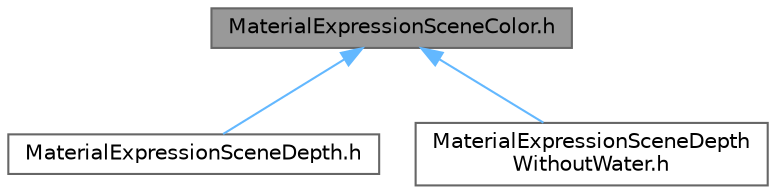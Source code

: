 digraph "MaterialExpressionSceneColor.h"
{
 // INTERACTIVE_SVG=YES
 // LATEX_PDF_SIZE
  bgcolor="transparent";
  edge [fontname=Helvetica,fontsize=10,labelfontname=Helvetica,labelfontsize=10];
  node [fontname=Helvetica,fontsize=10,shape=box,height=0.2,width=0.4];
  Node1 [id="Node000001",label="MaterialExpressionSceneColor.h",height=0.2,width=0.4,color="gray40", fillcolor="grey60", style="filled", fontcolor="black",tooltip=" "];
  Node1 -> Node2 [id="edge1_Node000001_Node000002",dir="back",color="steelblue1",style="solid",tooltip=" "];
  Node2 [id="Node000002",label="MaterialExpressionSceneDepth.h",height=0.2,width=0.4,color="grey40", fillcolor="white", style="filled",URL="$df/d5f/MaterialExpressionSceneDepth_8h.html",tooltip=" "];
  Node1 -> Node3 [id="edge2_Node000001_Node000003",dir="back",color="steelblue1",style="solid",tooltip=" "];
  Node3 [id="Node000003",label="MaterialExpressionSceneDepth\lWithoutWater.h",height=0.2,width=0.4,color="grey40", fillcolor="white", style="filled",URL="$dd/dc0/MaterialExpressionSceneDepthWithoutWater_8h.html",tooltip=" "];
}
